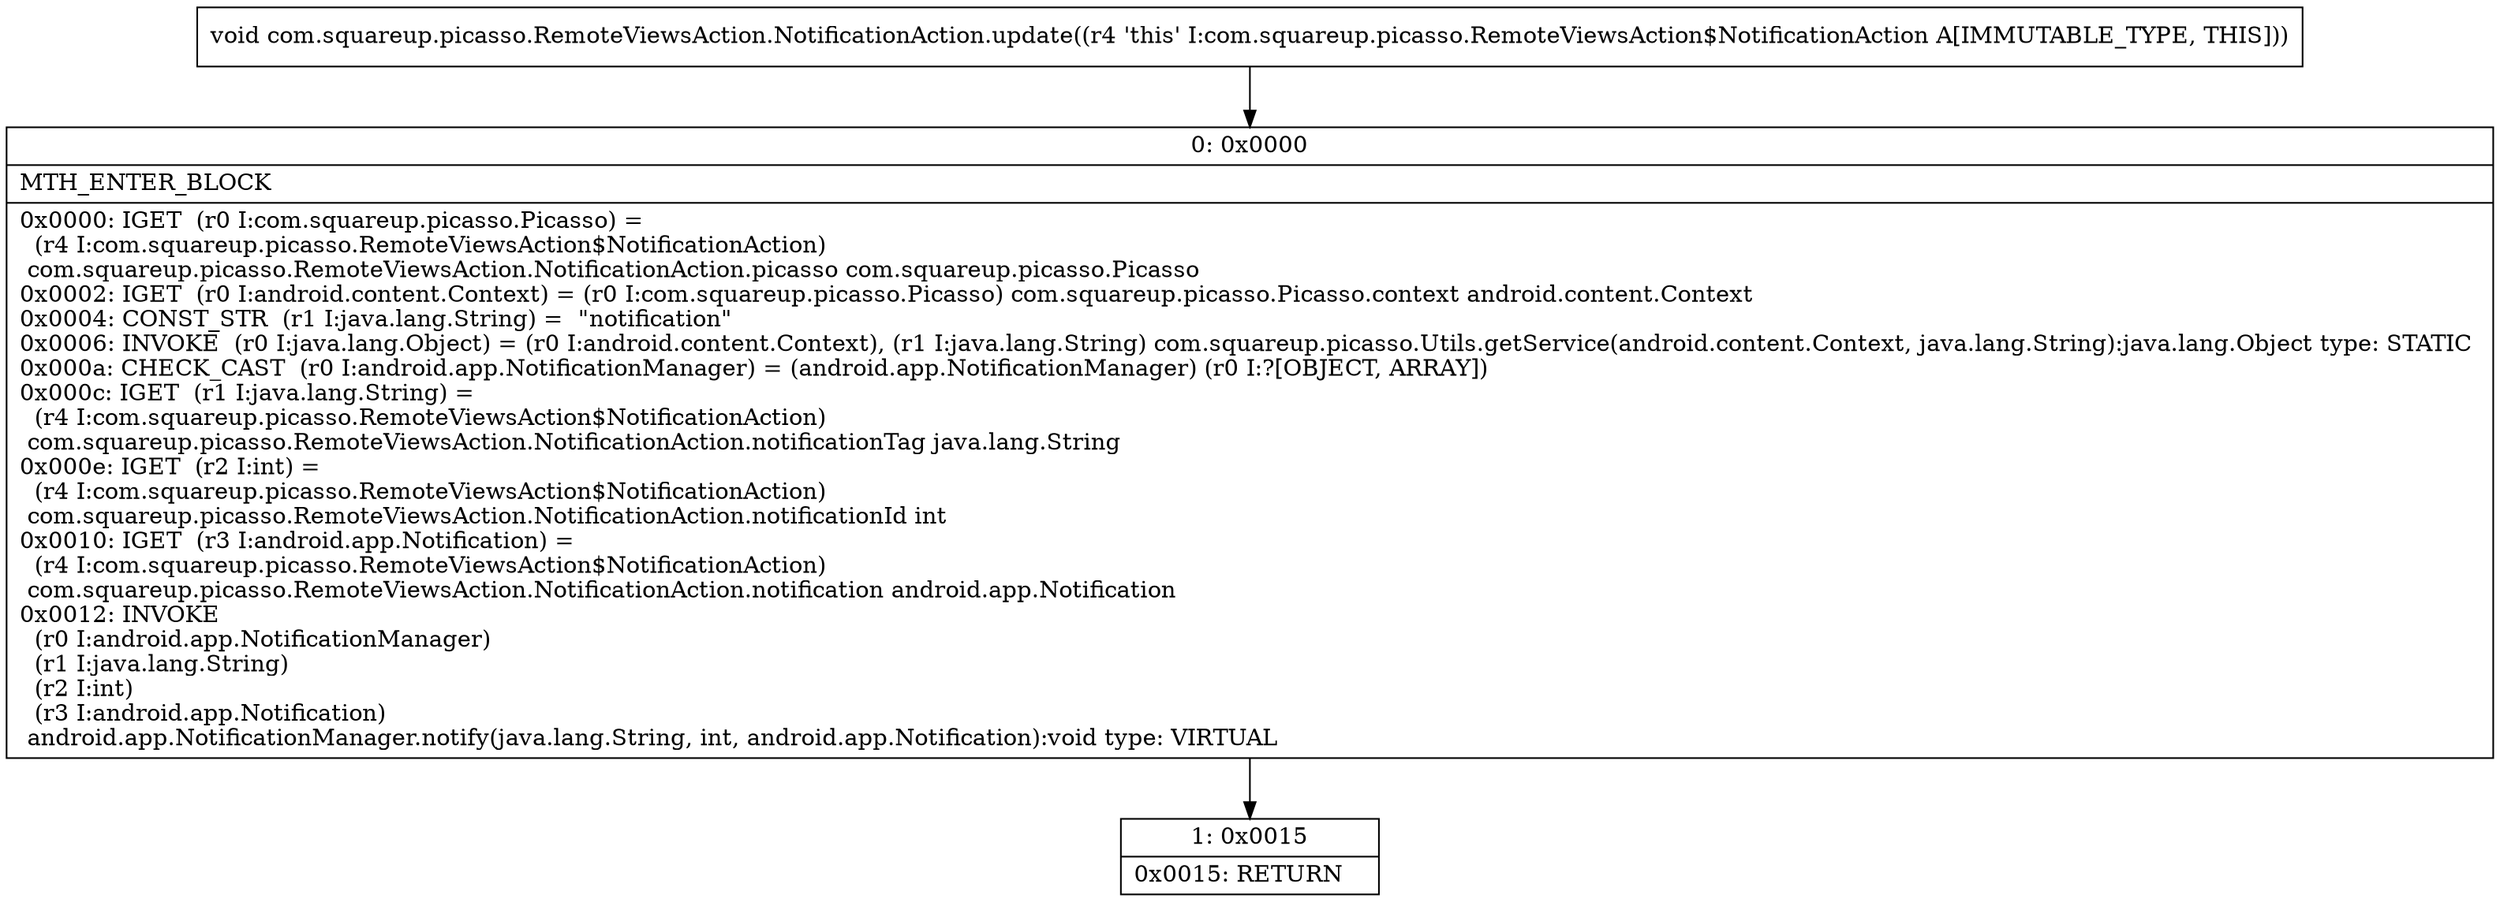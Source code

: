 digraph "CFG forcom.squareup.picasso.RemoteViewsAction.NotificationAction.update()V" {
Node_0 [shape=record,label="{0\:\ 0x0000|MTH_ENTER_BLOCK\l|0x0000: IGET  (r0 I:com.squareup.picasso.Picasso) = \l  (r4 I:com.squareup.picasso.RemoteViewsAction$NotificationAction)\l com.squareup.picasso.RemoteViewsAction.NotificationAction.picasso com.squareup.picasso.Picasso \l0x0002: IGET  (r0 I:android.content.Context) = (r0 I:com.squareup.picasso.Picasso) com.squareup.picasso.Picasso.context android.content.Context \l0x0004: CONST_STR  (r1 I:java.lang.String) =  \"notification\" \l0x0006: INVOKE  (r0 I:java.lang.Object) = (r0 I:android.content.Context), (r1 I:java.lang.String) com.squareup.picasso.Utils.getService(android.content.Context, java.lang.String):java.lang.Object type: STATIC \l0x000a: CHECK_CAST  (r0 I:android.app.NotificationManager) = (android.app.NotificationManager) (r0 I:?[OBJECT, ARRAY]) \l0x000c: IGET  (r1 I:java.lang.String) = \l  (r4 I:com.squareup.picasso.RemoteViewsAction$NotificationAction)\l com.squareup.picasso.RemoteViewsAction.NotificationAction.notificationTag java.lang.String \l0x000e: IGET  (r2 I:int) = \l  (r4 I:com.squareup.picasso.RemoteViewsAction$NotificationAction)\l com.squareup.picasso.RemoteViewsAction.NotificationAction.notificationId int \l0x0010: IGET  (r3 I:android.app.Notification) = \l  (r4 I:com.squareup.picasso.RemoteViewsAction$NotificationAction)\l com.squareup.picasso.RemoteViewsAction.NotificationAction.notification android.app.Notification \l0x0012: INVOKE  \l  (r0 I:android.app.NotificationManager)\l  (r1 I:java.lang.String)\l  (r2 I:int)\l  (r3 I:android.app.Notification)\l android.app.NotificationManager.notify(java.lang.String, int, android.app.Notification):void type: VIRTUAL \l}"];
Node_1 [shape=record,label="{1\:\ 0x0015|0x0015: RETURN   \l}"];
MethodNode[shape=record,label="{void com.squareup.picasso.RemoteViewsAction.NotificationAction.update((r4 'this' I:com.squareup.picasso.RemoteViewsAction$NotificationAction A[IMMUTABLE_TYPE, THIS])) }"];
MethodNode -> Node_0;
Node_0 -> Node_1;
}

